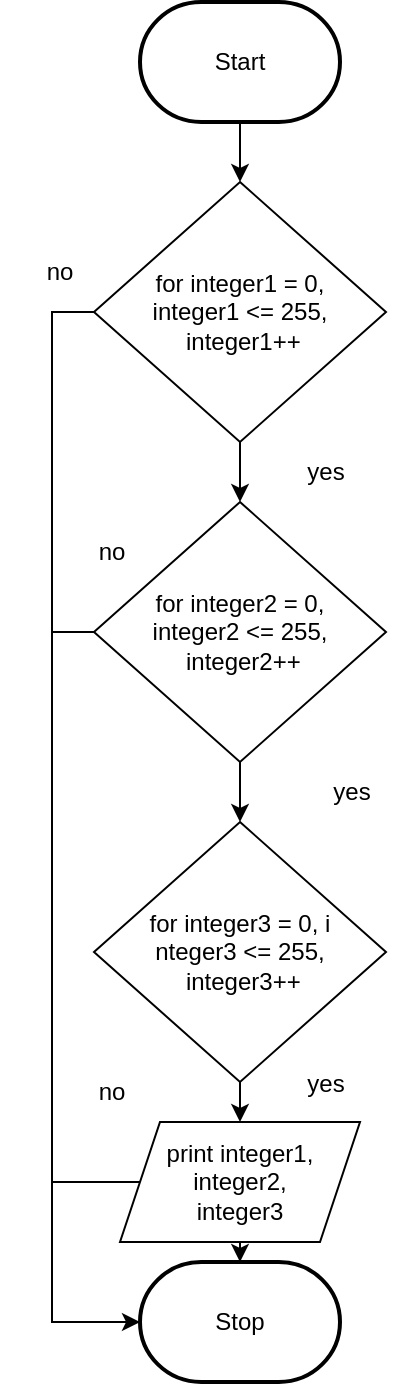 <mxfile>
    <diagram id="SI7tuCP2dQLLvXjDpIHG" name="Page-1">
        <mxGraphModel dx="628" dy="1709" grid="1" gridSize="10" guides="1" tooltips="1" connect="1" arrows="1" fold="1" page="1" pageScale="1" pageWidth="827" pageHeight="1169" math="0" shadow="0">
            <root>
                <mxCell id="0"/>
                <mxCell id="1" parent="0"/>
                <mxCell id="208" value="" style="edgeStyle=none;html=1;" edge="1" parent="1" source="3" target="51">
                    <mxGeometry relative="1" as="geometry"/>
                </mxCell>
                <mxCell id="3" value="Start" style="strokeWidth=2;html=1;shape=mxgraph.flowchart.terminator;whiteSpace=wrap;" parent="1" vertex="1">
                    <mxGeometry x="364" y="-1110" width="100" height="60" as="geometry"/>
                </mxCell>
                <mxCell id="10" value="Stop" style="strokeWidth=2;html=1;shape=mxgraph.flowchart.terminator;whiteSpace=wrap;rounded=1;" parent="1" vertex="1">
                    <mxGeometry x="364" y="-480" width="100" height="60" as="geometry"/>
                </mxCell>
                <mxCell id="209" style="edgeStyle=none;html=1;entryX=0.5;entryY=0;entryDx=0;entryDy=0;" edge="1" parent="1" source="51" target="206">
                    <mxGeometry relative="1" as="geometry"/>
                </mxCell>
                <mxCell id="215" style="edgeStyle=none;html=1;fontSize=12;entryX=0;entryY=0.5;entryDx=0;entryDy=0;entryPerimeter=0;rounded=0;" edge="1" parent="1" source="51" target="10">
                    <mxGeometry relative="1" as="geometry">
                        <mxPoint x="170" y="-700" as="targetPoint"/>
                        <Array as="points">
                            <mxPoint x="320" y="-955"/>
                            <mxPoint x="320" y="-450"/>
                        </Array>
                    </mxGeometry>
                </mxCell>
                <mxCell id="51" value="for integer1&amp;nbsp;= 0, &lt;br&gt;integer1 &amp;lt;= 255,&lt;br&gt;&amp;nbsp;integer1++" style="rhombus;whiteSpace=wrap;html=1;" parent="1" vertex="1">
                    <mxGeometry x="341" y="-1020" width="146" height="130" as="geometry"/>
                </mxCell>
                <mxCell id="210" value="" style="edgeStyle=none;html=1;" edge="1" parent="1" source="206" target="207">
                    <mxGeometry relative="1" as="geometry"/>
                </mxCell>
                <mxCell id="218" style="edgeStyle=none;rounded=0;html=1;fontSize=12;endArrow=none;endFill=0;" edge="1" parent="1" source="206">
                    <mxGeometry relative="1" as="geometry">
                        <mxPoint x="320" y="-795" as="targetPoint"/>
                    </mxGeometry>
                </mxCell>
                <mxCell id="206" value="for integer2 = 0, &lt;br&gt;integer2 &amp;lt;= 255,&lt;br&gt;&amp;nbsp;integer2++" style="rhombus;whiteSpace=wrap;html=1;" vertex="1" parent="1">
                    <mxGeometry x="341" y="-860" width="146" height="130" as="geometry"/>
                </mxCell>
                <mxCell id="211" value="" style="edgeStyle=none;html=1;startArrow=none;" edge="1" parent="1" source="212" target="10">
                    <mxGeometry relative="1" as="geometry"/>
                </mxCell>
                <mxCell id="214" value="" style="edgeStyle=none;html=1;fontSize=8;" edge="1" parent="1" source="207" target="212">
                    <mxGeometry relative="1" as="geometry"/>
                </mxCell>
                <mxCell id="207" value="for integer3&amp;nbsp;= 0, i&lt;br&gt;nteger3 &amp;lt;= 255,&lt;br&gt;&amp;nbsp;integer3++" style="rhombus;whiteSpace=wrap;html=1;" vertex="1" parent="1">
                    <mxGeometry x="341" y="-700" width="146" height="130" as="geometry"/>
                </mxCell>
                <mxCell id="216" style="edgeStyle=none;rounded=0;html=1;fontSize=12;endArrow=none;endFill=0;" edge="1" parent="1" source="212">
                    <mxGeometry relative="1" as="geometry">
                        <mxPoint x="320" y="-520" as="targetPoint"/>
                    </mxGeometry>
                </mxCell>
                <mxCell id="212" value="&lt;font style=&quot;font-size: 12px&quot;&gt;print integer1, integer2, &lt;br&gt;integer3&lt;/font&gt;" style="shape=parallelogram;perimeter=parallelogramPerimeter;whiteSpace=wrap;html=1;fixedSize=1;fontSize=8;" vertex="1" parent="1">
                    <mxGeometry x="354" y="-550" width="120" height="60" as="geometry"/>
                </mxCell>
                <mxCell id="221" value="yes" style="text;html=1;strokeColor=none;fillColor=none;align=center;verticalAlign=middle;whiteSpace=wrap;rounded=0;fontSize=12;" vertex="1" parent="1">
                    <mxGeometry x="440" y="-730" width="60" height="30" as="geometry"/>
                </mxCell>
                <mxCell id="223" value="yes" style="text;html=1;strokeColor=none;fillColor=none;align=center;verticalAlign=middle;whiteSpace=wrap;rounded=0;fontSize=12;" vertex="1" parent="1">
                    <mxGeometry x="427" y="-890" width="60" height="30" as="geometry"/>
                </mxCell>
                <mxCell id="224" value="yes" style="text;html=1;strokeColor=none;fillColor=none;align=center;verticalAlign=middle;whiteSpace=wrap;rounded=0;fontSize=12;" vertex="1" parent="1">
                    <mxGeometry x="427" y="-584" width="60" height="30" as="geometry"/>
                </mxCell>
                <mxCell id="225" value="no" style="text;html=1;strokeColor=none;fillColor=none;align=center;verticalAlign=middle;whiteSpace=wrap;rounded=0;fontSize=12;" vertex="1" parent="1">
                    <mxGeometry x="320" y="-580" width="60" height="30" as="geometry"/>
                </mxCell>
                <mxCell id="226" value="no" style="text;html=1;strokeColor=none;fillColor=none;align=center;verticalAlign=middle;whiteSpace=wrap;rounded=0;fontSize=12;" vertex="1" parent="1">
                    <mxGeometry x="320" y="-850" width="60" height="30" as="geometry"/>
                </mxCell>
                <mxCell id="227" value="no" style="text;html=1;strokeColor=none;fillColor=none;align=center;verticalAlign=middle;whiteSpace=wrap;rounded=0;fontSize=12;" vertex="1" parent="1">
                    <mxGeometry x="294" y="-990" width="60" height="30" as="geometry"/>
                </mxCell>
            </root>
        </mxGraphModel>
    </diagram>
</mxfile>